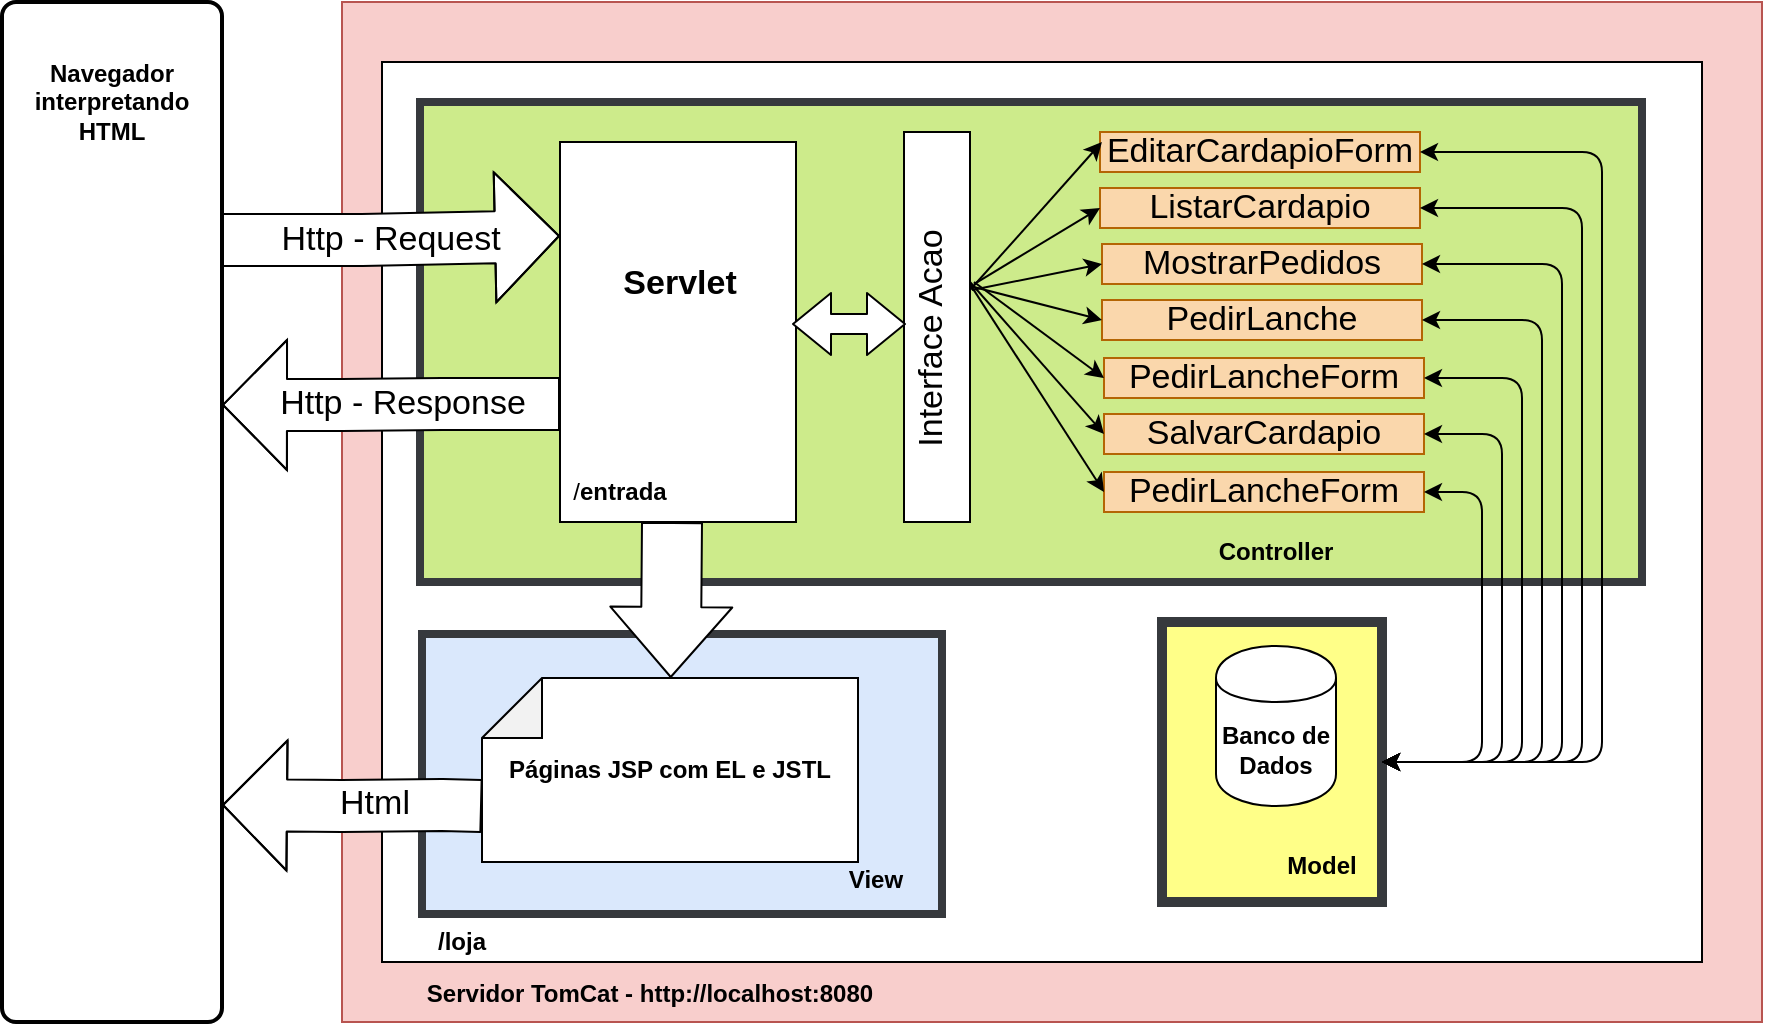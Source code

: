 <mxfile version="10.6.3" type="device"><diagram id="_El8B67Vbi6ZAFsdLQwj" name="Page-1"><mxGraphModel dx="928" dy="1572" grid="1" gridSize="10" guides="1" tooltips="1" connect="1" arrows="1" fold="1" page="1" pageScale="1" pageWidth="827" pageHeight="1169" math="0" shadow="0"><root><mxCell id="0"/><mxCell id="1" parent="0"/><mxCell id="UiO5qhOW6t7pEU9Zlj1U-1" value="" style="rounded=1;whiteSpace=wrap;html=1;absoluteArcSize=1;arcSize=14;strokeWidth=2;" vertex="1" parent="1"><mxGeometry x="30" y="-40" width="110" height="510" as="geometry"/></mxCell><mxCell id="UiO5qhOW6t7pEU9Zlj1U-3" value="Navegador interpretando HTML&lt;br&gt;" style="text;html=1;strokeColor=none;fillColor=none;align=center;verticalAlign=middle;whiteSpace=wrap;rounded=0;fontStyle=1" vertex="1" parent="1"><mxGeometry x="50" width="70" height="20" as="geometry"/></mxCell><mxCell id="UiO5qhOW6t7pEU9Zlj1U-7" value="" style="rounded=0;whiteSpace=wrap;html=1;fillColor=#f8cecc;strokeColor=#b85450;" vertex="1" parent="1"><mxGeometry x="200" y="-40" width="710" height="510" as="geometry"/></mxCell><mxCell id="UiO5qhOW6t7pEU9Zlj1U-8" value="" style="rounded=0;whiteSpace=wrap;html=1;" vertex="1" parent="1"><mxGeometry x="220" y="-10" width="660" height="450" as="geometry"/></mxCell><mxCell id="UiO5qhOW6t7pEU9Zlj1U-9" value="Servidor TomCat - http://localhost:8080" style="text;html=1;strokeColor=none;fillColor=none;align=center;verticalAlign=middle;whiteSpace=wrap;rounded=0;fontStyle=1" vertex="1" parent="1"><mxGeometry x="239" y="446" width="230" height="20" as="geometry"/></mxCell><mxCell id="UiO5qhOW6t7pEU9Zlj1U-13" value="/loja" style="text;html=1;strokeColor=none;fillColor=none;align=center;verticalAlign=middle;whiteSpace=wrap;rounded=0;fontStyle=1" vertex="1" parent="1"><mxGeometry x="240" y="420" width="40" height="20" as="geometry"/></mxCell><mxCell id="UiO5qhOW6t7pEU9Zlj1U-17" value="" style="rounded=0;whiteSpace=wrap;html=1;fillColor=#dae8fc;strokeColor=#36393D;strokeWidth=4;" vertex="1" parent="1"><mxGeometry x="240" y="276" width="260" height="140" as="geometry"/></mxCell><mxCell id="UiO5qhOW6t7pEU9Zlj1U-82" value="" style="edgeStyle=orthogonalEdgeStyle;rounded=0;orthogonalLoop=1;jettySize=auto;html=1;strokeColor=#000000;fillColor=#ffffff;fontSize=17;" edge="1" parent="1" source="UiO5qhOW6t7pEU9Zlj1U-14" target="UiO5qhOW6t7pEU9Zlj1U-81"><mxGeometry relative="1" as="geometry"/></mxCell><mxCell id="UiO5qhOW6t7pEU9Zlj1U-14" value="&lt;b&gt;Páginas JSP com EL e JSTL&lt;/b&gt;" style="shape=note;whiteSpace=wrap;html=1;backgroundOutline=1;darkOpacity=0.05;rotation=0;direction=north;" vertex="1" parent="1"><mxGeometry x="270" y="298" width="188" height="92" as="geometry"/></mxCell><mxCell id="UiO5qhOW6t7pEU9Zlj1U-81" value="&lt;b&gt;Páginas JSP com EL e JSTL&lt;/b&gt;" style="shape=note;whiteSpace=wrap;html=1;backgroundOutline=1;darkOpacity=0.05;rotation=0;direction=north;" vertex="1" parent="1"><mxGeometry x="270" y="126" width="188" height="92" as="geometry"/></mxCell><mxCell id="UiO5qhOW6t7pEU9Zlj1U-22" value="&lt;b&gt;View&lt;/b&gt;" style="text;html=1;strokeColor=none;fillColor=none;align=center;verticalAlign=middle;whiteSpace=wrap;rounded=0;" vertex="1" parent="1"><mxGeometry x="447" y="389" width="40" height="20" as="geometry"/></mxCell><mxCell id="UiO5qhOW6t7pEU9Zlj1U-24" value="" style="rounded=0;whiteSpace=wrap;html=1;fillColor=#ffff88;strokeColor=#36393d;strokeWidth=5;" vertex="1" parent="1"><mxGeometry x="610" y="270" width="110" height="140" as="geometry"/></mxCell><mxCell id="UiO5qhOW6t7pEU9Zlj1U-25" value="&lt;b&gt;Banco de Dados&lt;/b&gt;" style="shape=cylinder;whiteSpace=wrap;html=1;boundedLbl=1;backgroundOutline=1;direction=east;" vertex="1" parent="1"><mxGeometry x="637" y="282" width="60" height="80" as="geometry"/></mxCell><mxCell id="UiO5qhOW6t7pEU9Zlj1U-26" value="&lt;b&gt;Model&lt;/b&gt;" style="text;html=1;strokeColor=none;fillColor=none;align=center;verticalAlign=middle;whiteSpace=wrap;rounded=0;" vertex="1" parent="1"><mxGeometry x="670" y="382" width="40" height="20" as="geometry"/></mxCell><mxCell id="UiO5qhOW6t7pEU9Zlj1U-29" value="" style="rounded=0;whiteSpace=wrap;html=1;fillColor=#cdeb8b;strokeColor=#36393d;strokeWidth=4;" vertex="1" parent="1"><mxGeometry x="239" y="10" width="611" height="240" as="geometry"/></mxCell><mxCell id="UiO5qhOW6t7pEU9Zlj1U-30" value="&lt;b&gt;Controller&lt;/b&gt;" style="text;html=1;strokeColor=none;fillColor=none;align=center;verticalAlign=middle;whiteSpace=wrap;rounded=0;" vertex="1" parent="1"><mxGeometry x="647" y="225" width="40" height="20" as="geometry"/></mxCell><mxCell id="UiO5qhOW6t7pEU9Zlj1U-32" value="" style="rounded=0;whiteSpace=wrap;html=1;" vertex="1" parent="1"><mxGeometry x="309" y="30" width="118" height="190" as="geometry"/></mxCell><mxCell id="UiO5qhOW6t7pEU9Zlj1U-33" value="/&lt;b&gt;entrada&lt;/b&gt;" style="text;html=1;strokeColor=none;fillColor=none;align=center;verticalAlign=middle;whiteSpace=wrap;rounded=0;" vertex="1" parent="1"><mxGeometry x="319" y="195" width="40" height="20" as="geometry"/></mxCell><mxCell id="UiO5qhOW6t7pEU9Zlj1U-34" value="&lt;b style=&quot;font-size: 17px;&quot;&gt;Servlet&lt;/b&gt;" style="text;html=1;strokeColor=none;fillColor=none;align=center;verticalAlign=middle;whiteSpace=wrap;rounded=0;fontSize=17;" vertex="1" parent="1"><mxGeometry x="349" y="91" width="40" height="20" as="geometry"/></mxCell><mxCell id="UiO5qhOW6t7pEU9Zlj1U-35" value="" style="rounded=0;whiteSpace=wrap;html=1;fontSize=17;" vertex="1" parent="1"><mxGeometry x="481" y="25" width="33" height="195" as="geometry"/></mxCell><mxCell id="UiO5qhOW6t7pEU9Zlj1U-37" value="EditarCardapioForm&lt;br&gt;" style="text;html=1;align=center;verticalAlign=middle;whiteSpace=wrap;rounded=0;fontSize=17;fillColor=#fad7ac;strokeColor=#b46504;" vertex="1" parent="1"><mxGeometry x="579" y="25" width="160" height="20" as="geometry"/></mxCell><mxCell id="UiO5qhOW6t7pEU9Zlj1U-39" value="ListarCardapio&lt;br&gt;" style="text;html=1;align=center;verticalAlign=middle;whiteSpace=wrap;rounded=0;fontSize=17;fillColor=#fad7ac;strokeColor=#b46504;" vertex="1" parent="1"><mxGeometry x="579" y="53" width="160" height="20" as="geometry"/></mxCell><mxCell id="UiO5qhOW6t7pEU9Zlj1U-40" value="MostrarPedidos&lt;br&gt;" style="text;html=1;align=center;verticalAlign=middle;whiteSpace=wrap;rounded=0;fontSize=17;fillColor=#fad7ac;strokeColor=#b46504;" vertex="1" parent="1"><mxGeometry x="580" y="81" width="160" height="20" as="geometry"/></mxCell><mxCell id="UiO5qhOW6t7pEU9Zlj1U-41" value="PedirLanche&lt;br&gt;" style="text;html=1;align=center;verticalAlign=middle;whiteSpace=wrap;rounded=0;fontSize=17;fillColor=#fad7ac;strokeColor=#b46504;" vertex="1" parent="1"><mxGeometry x="580" y="109" width="160" height="20" as="geometry"/></mxCell><mxCell id="UiO5qhOW6t7pEU9Zlj1U-42" value="PedirLancheForm&lt;br&gt;" style="text;html=1;align=center;verticalAlign=middle;whiteSpace=wrap;rounded=0;fontSize=17;fillColor=#fad7ac;strokeColor=#b46504;" vertex="1" parent="1"><mxGeometry x="581" y="138" width="160" height="20" as="geometry"/></mxCell><mxCell id="UiO5qhOW6t7pEU9Zlj1U-44" value="PedirLancheForm&lt;br&gt;" style="text;html=1;align=center;verticalAlign=middle;whiteSpace=wrap;rounded=0;fontSize=17;fillColor=#fad7ac;strokeColor=#b46504;" vertex="1" parent="1"><mxGeometry x="581" y="195" width="160" height="20" as="geometry"/></mxCell><mxCell id="UiO5qhOW6t7pEU9Zlj1U-43" value="SalvarCardapio&lt;br&gt;" style="text;html=1;align=center;verticalAlign=middle;whiteSpace=wrap;rounded=0;fontSize=17;fillColor=#fad7ac;strokeColor=#b46504;" vertex="1" parent="1"><mxGeometry x="581" y="166" width="160" height="20" as="geometry"/></mxCell><mxCell id="UiO5qhOW6t7pEU9Zlj1U-48" value="Interface Acao&lt;br&gt;" style="text;html=1;strokeColor=none;fillColor=none;align=center;verticalAlign=middle;whiteSpace=wrap;rounded=0;fontSize=17;direction=west;rotation=-90;" vertex="1" parent="1"><mxGeometry x="435" y="118" width="120" height="20" as="geometry"/></mxCell><mxCell id="UiO5qhOW6t7pEU9Zlj1U-50" value="" style="endArrow=classic;startArrow=classic;html=1;fontSize=17;exitX=1;exitY=0.5;exitDx=0;exitDy=0;entryX=1;entryY=0.5;entryDx=0;entryDy=0;strokeColor=#000000;" edge="1" parent="1" source="UiO5qhOW6t7pEU9Zlj1U-24" target="UiO5qhOW6t7pEU9Zlj1U-37"><mxGeometry width="50" height="50" relative="1" as="geometry"><mxPoint x="750" y="340" as="sourcePoint"/><mxPoint x="800" y="290" as="targetPoint"/><Array as="points"><mxPoint x="830" y="340"/><mxPoint x="830" y="35"/></Array></mxGeometry></mxCell><mxCell id="UiO5qhOW6t7pEU9Zlj1U-51" value="" style="endArrow=classic;startArrow=classic;html=1;fontSize=17;exitX=1;exitY=0.5;exitDx=0;exitDy=0;entryX=1;entryY=0.5;entryDx=0;entryDy=0;" edge="1" parent="1" source="UiO5qhOW6t7pEU9Zlj1U-24" target="UiO5qhOW6t7pEU9Zlj1U-39"><mxGeometry width="50" height="50" relative="1" as="geometry"><mxPoint x="730" y="369" as="sourcePoint"/><mxPoint x="749" y="64" as="targetPoint"/><Array as="points"><mxPoint x="820" y="340"/><mxPoint x="820" y="63"/></Array></mxGeometry></mxCell><mxCell id="UiO5qhOW6t7pEU9Zlj1U-56" value="" style="endArrow=classic;startArrow=classic;html=1;fontSize=17;entryX=1;entryY=0.5;entryDx=0;entryDy=0;" edge="1" parent="1" target="UiO5qhOW6t7pEU9Zlj1U-40"><mxGeometry width="50" height="50" relative="1" as="geometry"><mxPoint x="720" y="340" as="sourcePoint"/><mxPoint x="759" y="74" as="targetPoint"/><Array as="points"><mxPoint x="810" y="340"/><mxPoint x="810" y="91"/></Array></mxGeometry></mxCell><mxCell id="UiO5qhOW6t7pEU9Zlj1U-57" value="" style="endArrow=classic;startArrow=classic;html=1;fontSize=17;entryX=1;entryY=0.5;entryDx=0;entryDy=0;exitX=1;exitY=0.5;exitDx=0;exitDy=0;" edge="1" parent="1" source="UiO5qhOW6t7pEU9Zlj1U-24" target="UiO5qhOW6t7pEU9Zlj1U-41"><mxGeometry width="50" height="50" relative="1" as="geometry"><mxPoint x="730" y="350" as="sourcePoint"/><mxPoint x="750" y="101" as="targetPoint"/><Array as="points"><mxPoint x="800" y="340"/><mxPoint x="800" y="119"/></Array></mxGeometry></mxCell><mxCell id="UiO5qhOW6t7pEU9Zlj1U-58" value="" style="endArrow=classic;startArrow=classic;html=1;fontSize=17;entryX=1;entryY=0.5;entryDx=0;entryDy=0;" edge="1" parent="1" target="UiO5qhOW6t7pEU9Zlj1U-42"><mxGeometry width="50" height="50" relative="1" as="geometry"><mxPoint x="720" y="340" as="sourcePoint"/><mxPoint x="750" y="129" as="targetPoint"/><Array as="points"><mxPoint x="790" y="340"/><mxPoint x="790" y="148"/></Array></mxGeometry></mxCell><mxCell id="UiO5qhOW6t7pEU9Zlj1U-59" value="" style="endArrow=classic;startArrow=classic;html=1;fontSize=17;entryX=1;entryY=0.5;entryDx=0;entryDy=0;" edge="1" parent="1" target="UiO5qhOW6t7pEU9Zlj1U-43"><mxGeometry width="50" height="50" relative="1" as="geometry"><mxPoint x="720" y="340" as="sourcePoint"/><mxPoint x="751" y="158" as="targetPoint"/><Array as="points"><mxPoint x="780" y="340"/><mxPoint x="780" y="176"/></Array></mxGeometry></mxCell><mxCell id="UiO5qhOW6t7pEU9Zlj1U-60" value="" style="endArrow=classic;startArrow=classic;html=1;fontSize=17;entryX=1;entryY=0.5;entryDx=0;entryDy=0;exitX=1;exitY=0.5;exitDx=0;exitDy=0;" edge="1" parent="1" source="UiO5qhOW6t7pEU9Zlj1U-24" target="UiO5qhOW6t7pEU9Zlj1U-44"><mxGeometry width="50" height="50" relative="1" as="geometry"><mxPoint x="730" y="340" as="sourcePoint"/><mxPoint x="751" y="186" as="targetPoint"/><Array as="points"><mxPoint x="770" y="340"/><mxPoint x="770" y="205"/></Array></mxGeometry></mxCell><mxCell id="UiO5qhOW6t7pEU9Zlj1U-62" value="Http - Request&lt;br&gt;" style="shape=flexArrow;endArrow=classic;html=1;strokeColor=#000000;fontSize=17;fillColor=#ffffff;endWidth=38;endSize=10.33;width=26;" edge="1" parent="1"><mxGeometry width="50" height="50" relative="1" as="geometry"><mxPoint x="140" y="79" as="sourcePoint"/><mxPoint x="309" y="77" as="targetPoint"/><Array as="points"><mxPoint x="210" y="79"/></Array></mxGeometry></mxCell><mxCell id="UiO5qhOW6t7pEU9Zlj1U-66" value="Http - Response&lt;br&gt;" style="shape=flexArrow;endArrow=classic;html=1;strokeColor=#000000;fontSize=17;fillColor=#ffffff;endWidth=38;endSize=10.33;width=26;entryX=1;entryY=0.395;entryDx=0;entryDy=0;entryPerimeter=0;" edge="1" parent="1" target="UiO5qhOW6t7pEU9Zlj1U-1"><mxGeometry x="0.29" y="-30" width="50" height="50" relative="1" as="geometry"><mxPoint x="309" y="161" as="sourcePoint"/><mxPoint x="140" y="187.326" as="targetPoint"/><Array as="points"><mxPoint x="250" y="161"/><mxPoint x="200" y="161.5"/></Array><mxPoint x="30" y="29" as="offset"/></mxGeometry></mxCell><mxCell id="UiO5qhOW6t7pEU9Zlj1U-71" value="" style="shape=flexArrow;endArrow=classic;startArrow=classic;html=1;strokeColor=#000000;fillColor=#ffffff;fontSize=17;exitX=0.941;exitY=0.374;exitDx=0;exitDy=0;exitPerimeter=0;" edge="1" parent="1"><mxGeometry width="50" height="50" relative="1" as="geometry"><mxPoint x="425" y="121" as="sourcePoint"/><mxPoint x="482" y="121" as="targetPoint"/></mxGeometry></mxCell><mxCell id="UiO5qhOW6t7pEU9Zlj1U-72" value="" style="endArrow=classic;html=1;strokeColor=#000000;fillColor=#ffffff;fontSize=17;entryX=0.006;entryY=0.25;entryDx=0;entryDy=0;entryPerimeter=0;" edge="1" parent="1" source="UiO5qhOW6t7pEU9Zlj1U-35" target="UiO5qhOW6t7pEU9Zlj1U-37"><mxGeometry width="50" height="50" relative="1" as="geometry"><mxPoint x="521.5" y="75" as="sourcePoint"/><mxPoint x="571.5" y="25" as="targetPoint"/></mxGeometry></mxCell><mxCell id="UiO5qhOW6t7pEU9Zlj1U-73" value="" style="endArrow=classic;html=1;strokeColor=#000000;fillColor=#ffffff;fontSize=17;entryX=0;entryY=0.5;entryDx=0;entryDy=0;exitX=1.061;exitY=0.39;exitDx=0;exitDy=0;exitPerimeter=0;" edge="1" parent="1" source="UiO5qhOW6t7pEU9Zlj1U-35" target="UiO5qhOW6t7pEU9Zlj1U-39"><mxGeometry width="50" height="50" relative="1" as="geometry"><mxPoint x="520" y="100" as="sourcePoint"/><mxPoint x="590" y="40" as="targetPoint"/></mxGeometry></mxCell><mxCell id="UiO5qhOW6t7pEU9Zlj1U-74" value="" style="endArrow=classic;html=1;strokeColor=#000000;fillColor=#ffffff;fontSize=17;entryX=0;entryY=0.5;entryDx=0;entryDy=0;exitX=1.03;exitY=0.405;exitDx=0;exitDy=0;exitPerimeter=0;" edge="1" parent="1" source="UiO5qhOW6t7pEU9Zlj1U-35" target="UiO5qhOW6t7pEU9Zlj1U-40"><mxGeometry width="50" height="50" relative="1" as="geometry"><mxPoint x="530" y="110" as="sourcePoint"/><mxPoint x="589" y="73" as="targetPoint"/></mxGeometry></mxCell><mxCell id="UiO5qhOW6t7pEU9Zlj1U-75" value="" style="endArrow=classic;html=1;strokeColor=#000000;fillColor=#ffffff;fontSize=17;entryX=0;entryY=0.5;entryDx=0;entryDy=0;exitX=1;exitY=0.395;exitDx=0;exitDy=0;exitPerimeter=0;" edge="1" parent="1" source="UiO5qhOW6t7pEU9Zlj1U-35" target="UiO5qhOW6t7pEU9Zlj1U-41"><mxGeometry width="50" height="50" relative="1" as="geometry"><mxPoint x="520" y="100" as="sourcePoint"/><mxPoint x="590" y="101" as="targetPoint"/></mxGeometry></mxCell><mxCell id="UiO5qhOW6t7pEU9Zlj1U-76" value="" style="endArrow=classic;html=1;strokeColor=#000000;fillColor=#ffffff;fontSize=17;entryX=0;entryY=0.5;entryDx=0;entryDy=0;" edge="1" parent="1" target="UiO5qhOW6t7pEU9Zlj1U-42"><mxGeometry width="50" height="50" relative="1" as="geometry"><mxPoint x="516" y="100" as="sourcePoint"/><mxPoint x="590" y="129" as="targetPoint"/></mxGeometry></mxCell><mxCell id="UiO5qhOW6t7pEU9Zlj1U-77" value="" style="endArrow=classic;html=1;strokeColor=#000000;fillColor=#ffffff;fontSize=17;entryX=0;entryY=0.5;entryDx=0;entryDy=0;" edge="1" parent="1" target="UiO5qhOW6t7pEU9Zlj1U-43"><mxGeometry width="50" height="50" relative="1" as="geometry"><mxPoint x="514" y="100" as="sourcePoint"/><mxPoint x="591" y="158" as="targetPoint"/></mxGeometry></mxCell><mxCell id="UiO5qhOW6t7pEU9Zlj1U-78" value="" style="endArrow=classic;html=1;strokeColor=#000000;fillColor=#ffffff;fontSize=17;entryX=0;entryY=0.5;entryDx=0;entryDy=0;exitX=1;exitY=0.39;exitDx=0;exitDy=0;exitPerimeter=0;" edge="1" parent="1" source="UiO5qhOW6t7pEU9Zlj1U-35" target="UiO5qhOW6t7pEU9Zlj1U-44"><mxGeometry width="50" height="50" relative="1" as="geometry"><mxPoint x="524" y="110" as="sourcePoint"/><mxPoint x="591" y="186" as="targetPoint"/></mxGeometry></mxCell><mxCell id="UiO5qhOW6t7pEU9Zlj1U-80" value="" style="shape=flexArrow;endArrow=classic;html=1;strokeColor=#000000;fillColor=#ffffff;fontSize=17;endWidth=30;endSize=11.33;width=30;" edge="1" parent="1" target="UiO5qhOW6t7pEU9Zlj1U-14"><mxGeometry width="50" height="50" relative="1" as="geometry"><mxPoint x="365" y="220" as="sourcePoint"/><mxPoint x="366" y="290" as="targetPoint"/><Array as="points"/></mxGeometry></mxCell><mxCell id="UiO5qhOW6t7pEU9Zlj1U-83" value="Html" style="shape=flexArrow;endArrow=classic;html=1;strokeColor=#000000;fontSize=17;fillColor=#ffffff;endWidth=38;endSize=10.33;width=26;entryX=1;entryY=0.395;entryDx=0;entryDy=0;entryPerimeter=0;" edge="1" parent="1"><mxGeometry x="0.29" y="-30" width="50" height="50" relative="1" as="geometry"><mxPoint x="270" y="362" as="sourcePoint"/><mxPoint x="140" y="361.5" as="targetPoint"/><Array as="points"><mxPoint x="250" y="361.5"/><mxPoint x="200" y="362"/></Array><mxPoint x="30" y="29" as="offset"/></mxGeometry></mxCell></root></mxGraphModel></diagram></mxfile>